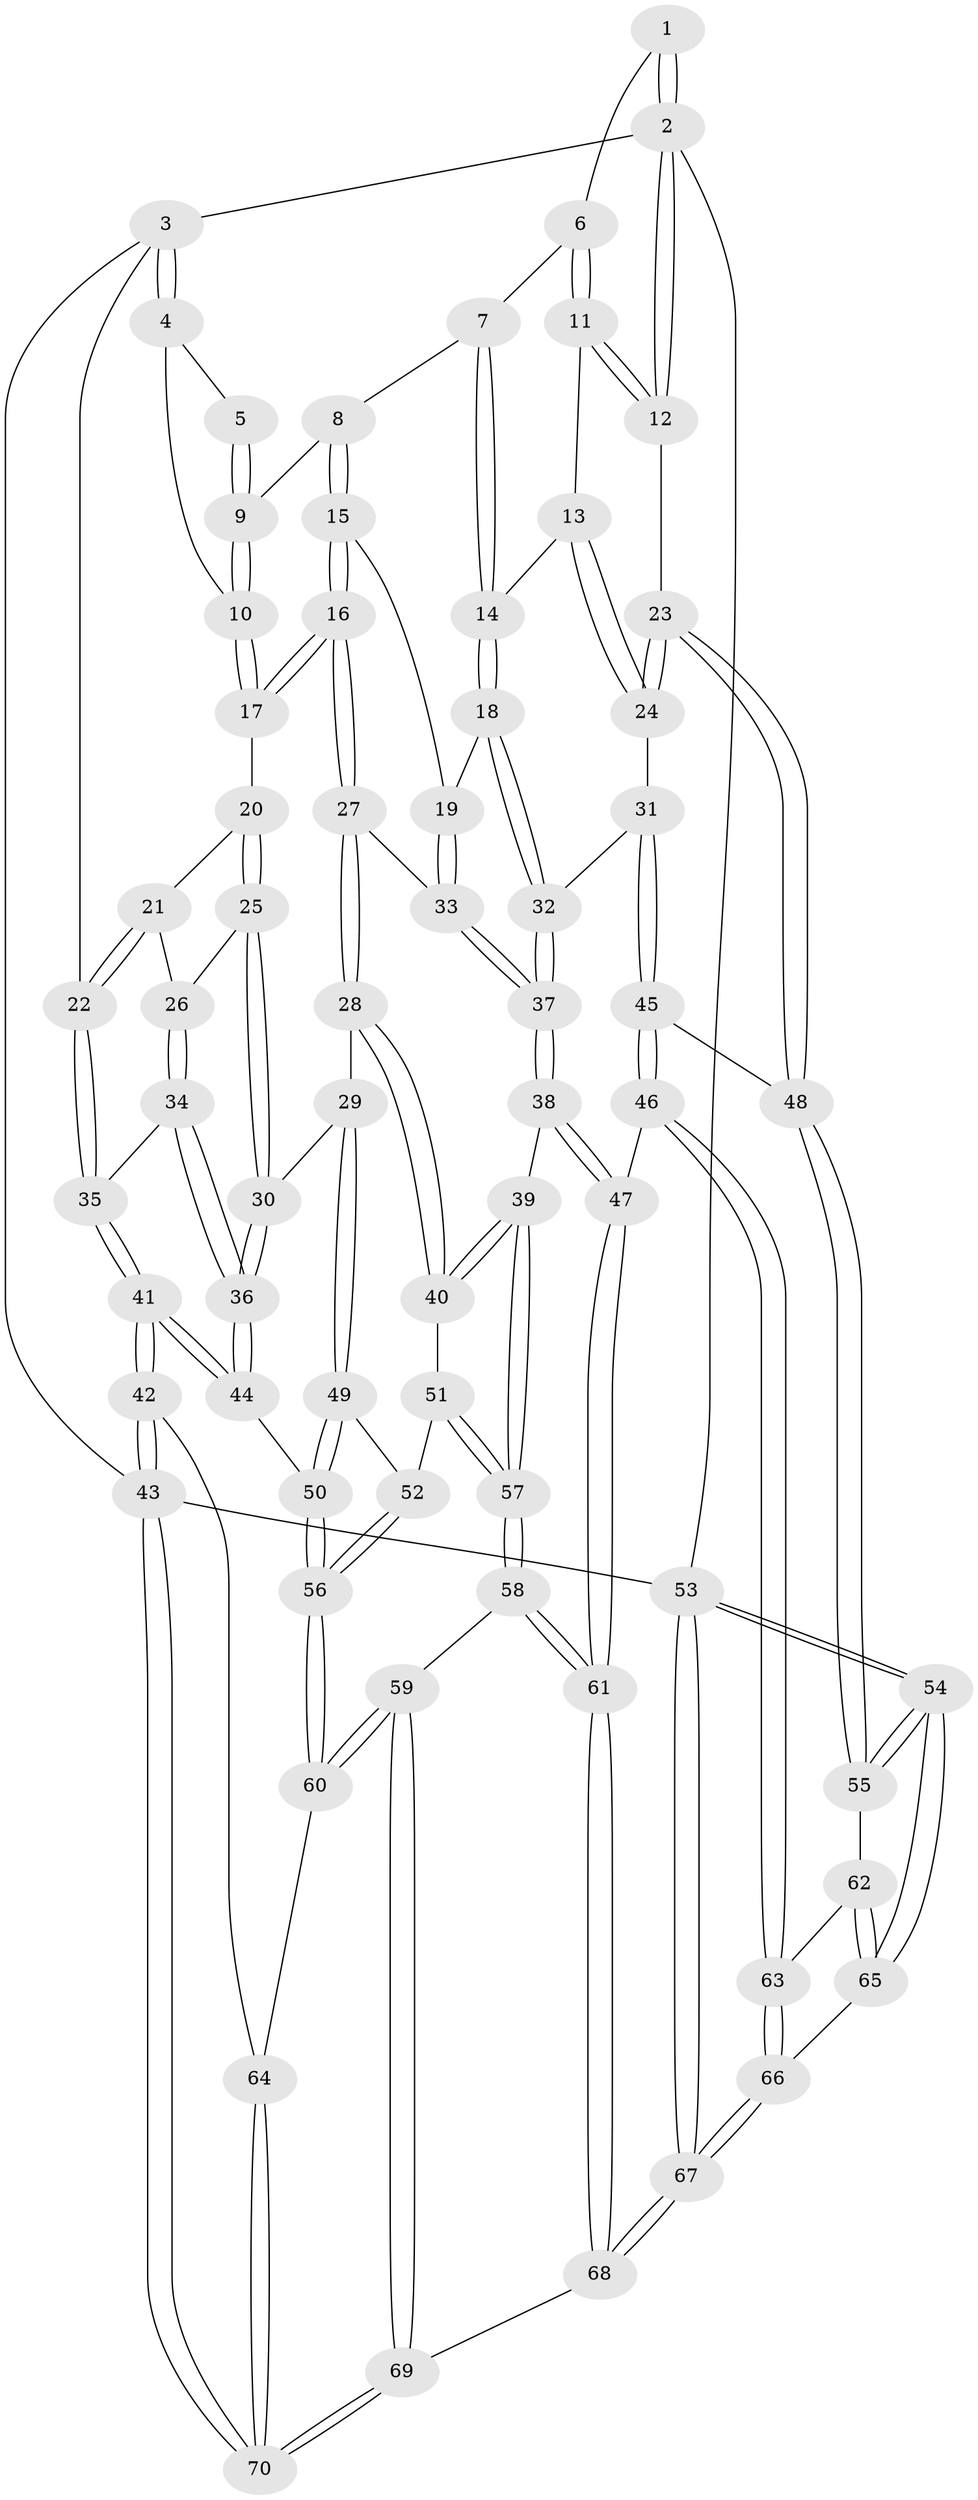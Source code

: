 // coarse degree distribution, {3: 0.1, 6: 0.075, 7: 0.025, 4: 0.525, 5: 0.275}
// Generated by graph-tools (version 1.1) at 2025/42/03/06/25 10:42:29]
// undirected, 70 vertices, 172 edges
graph export_dot {
graph [start="1"]
  node [color=gray90,style=filled];
  1 [pos="+0.77946053392532+0"];
  2 [pos="+1+0"];
  3 [pos="+0+0"];
  4 [pos="+0.2848536166469607+0"];
  5 [pos="+0.6763669406617586+0"];
  6 [pos="+0.8157949800347841+0"];
  7 [pos="+0.7733581210642662+0.09993558626860238"];
  8 [pos="+0.6138834837242599+0.11821907864435399"];
  9 [pos="+0.5886755590736988+0.06515002683983714"];
  10 [pos="+0.4084231713916162+0.09570779510807292"];
  11 [pos="+0.9654233922013248+0.141572999105385"];
  12 [pos="+1+0.12754915668740235"];
  13 [pos="+0.855679915004192+0.23037752791768418"];
  14 [pos="+0.801637297689517+0.239234230428441"];
  15 [pos="+0.6138418997398967+0.18765540364285038"];
  16 [pos="+0.3974404079500591+0.23248246381441204"];
  17 [pos="+0.3766026002000793+0.20812481728427348"];
  18 [pos="+0.7761821152861089+0.26424531185095823"];
  19 [pos="+0.6583136888347031+0.2546264300975073"];
  20 [pos="+0.30574965527157416+0.21155270985370658"];
  21 [pos="+0+0.014972355660428005"];
  22 [pos="+0+0"];
  23 [pos="+1+0.31626691151482017"];
  24 [pos="+0.9729642814528758+0.33854913091026273"];
  25 [pos="+0.23098147423846477+0.31738813727932264"];
  26 [pos="+0.10966736494855167+0.29075164554707195"];
  27 [pos="+0.4157707698732227+0.28747156451379935"];
  28 [pos="+0.38298454104888346+0.4361505592494904"];
  29 [pos="+0.25942505926041326+0.45370857027453176"];
  30 [pos="+0.23760007670991543+0.44486262027444023"];
  31 [pos="+0.8731575209155896+0.43814125004578486"];
  32 [pos="+0.7907078382586054+0.3592985187218998"];
  33 [pos="+0.5920313031327104+0.3459800499352483"];
  34 [pos="+0.10690155271090258+0.40700545961781015"];
  35 [pos="+0+0.16694518146522386"];
  36 [pos="+0.12103615527476848+0.4669552314561737"];
  37 [pos="+0.6106796627693807+0.5167312036527375"];
  38 [pos="+0.5908611151472546+0.5907170268615028"];
  39 [pos="+0.5389936911844956+0.5811157598558396"];
  40 [pos="+0.5108359007614004+0.5710338494667072"];
  41 [pos="+0+0.602357941260689"];
  42 [pos="+0+0.8578361306080488"];
  43 [pos="+0+1"];
  44 [pos="+0+0.6109813702283"];
  45 [pos="+0.8869296286567546+0.5165224340242487"];
  46 [pos="+0.722927251558975+0.695651632960168"];
  47 [pos="+0.6695564249525667+0.6819716126638373"];
  48 [pos="+1+0.5520732746889123"];
  49 [pos="+0.26658789813153744+0.5447892255348677"];
  50 [pos="+0.07865706975758407+0.6829563518261381"];
  51 [pos="+0.3899897076310283+0.6166821041100014"];
  52 [pos="+0.3076070130839651+0.6299655316542633"];
  53 [pos="+1+1"];
  54 [pos="+1+1"];
  55 [pos="+1+0.5862044291006047"];
  56 [pos="+0.17867767803404952+0.7761765851740159"];
  57 [pos="+0.34252989531838396+0.8051902997688225"];
  58 [pos="+0.32370884170837794+0.8359722149696384"];
  59 [pos="+0.21139722137612024+0.8204513336439151"];
  60 [pos="+0.1880539039486492+0.7986006034092001"];
  61 [pos="+0.4769580167618003+0.9182524609333012"];
  62 [pos="+0.8871635895017714+0.7063206672587087"];
  63 [pos="+0.7316523934417801+0.7044975747270378"];
  64 [pos="+0.09484468829636895+0.8714172743013194"];
  65 [pos="+1+0.9133537975284584"];
  66 [pos="+0.7333849345709204+0.7082524640598497"];
  67 [pos="+0.9684615826125755+1"];
  68 [pos="+0.5127968218431987+1"];
  69 [pos="+0.1931826754967073+1"];
  70 [pos="+0+1"];
  1 -- 2;
  1 -- 2;
  1 -- 6;
  2 -- 3;
  2 -- 12;
  2 -- 12;
  2 -- 53;
  3 -- 4;
  3 -- 4;
  3 -- 22;
  3 -- 43;
  4 -- 5;
  4 -- 10;
  5 -- 9;
  5 -- 9;
  6 -- 7;
  6 -- 11;
  6 -- 11;
  7 -- 8;
  7 -- 14;
  7 -- 14;
  8 -- 9;
  8 -- 15;
  8 -- 15;
  9 -- 10;
  9 -- 10;
  10 -- 17;
  10 -- 17;
  11 -- 12;
  11 -- 12;
  11 -- 13;
  12 -- 23;
  13 -- 14;
  13 -- 24;
  13 -- 24;
  14 -- 18;
  14 -- 18;
  15 -- 16;
  15 -- 16;
  15 -- 19;
  16 -- 17;
  16 -- 17;
  16 -- 27;
  16 -- 27;
  17 -- 20;
  18 -- 19;
  18 -- 32;
  18 -- 32;
  19 -- 33;
  19 -- 33;
  20 -- 21;
  20 -- 25;
  20 -- 25;
  21 -- 22;
  21 -- 22;
  21 -- 26;
  22 -- 35;
  22 -- 35;
  23 -- 24;
  23 -- 24;
  23 -- 48;
  23 -- 48;
  24 -- 31;
  25 -- 26;
  25 -- 30;
  25 -- 30;
  26 -- 34;
  26 -- 34;
  27 -- 28;
  27 -- 28;
  27 -- 33;
  28 -- 29;
  28 -- 40;
  28 -- 40;
  29 -- 30;
  29 -- 49;
  29 -- 49;
  30 -- 36;
  30 -- 36;
  31 -- 32;
  31 -- 45;
  31 -- 45;
  32 -- 37;
  32 -- 37;
  33 -- 37;
  33 -- 37;
  34 -- 35;
  34 -- 36;
  34 -- 36;
  35 -- 41;
  35 -- 41;
  36 -- 44;
  36 -- 44;
  37 -- 38;
  37 -- 38;
  38 -- 39;
  38 -- 47;
  38 -- 47;
  39 -- 40;
  39 -- 40;
  39 -- 57;
  39 -- 57;
  40 -- 51;
  41 -- 42;
  41 -- 42;
  41 -- 44;
  41 -- 44;
  42 -- 43;
  42 -- 43;
  42 -- 64;
  43 -- 70;
  43 -- 70;
  43 -- 53;
  44 -- 50;
  45 -- 46;
  45 -- 46;
  45 -- 48;
  46 -- 47;
  46 -- 63;
  46 -- 63;
  47 -- 61;
  47 -- 61;
  48 -- 55;
  48 -- 55;
  49 -- 50;
  49 -- 50;
  49 -- 52;
  50 -- 56;
  50 -- 56;
  51 -- 52;
  51 -- 57;
  51 -- 57;
  52 -- 56;
  52 -- 56;
  53 -- 54;
  53 -- 54;
  53 -- 67;
  53 -- 67;
  54 -- 55;
  54 -- 55;
  54 -- 65;
  54 -- 65;
  55 -- 62;
  56 -- 60;
  56 -- 60;
  57 -- 58;
  57 -- 58;
  58 -- 59;
  58 -- 61;
  58 -- 61;
  59 -- 60;
  59 -- 60;
  59 -- 69;
  59 -- 69;
  60 -- 64;
  61 -- 68;
  61 -- 68;
  62 -- 63;
  62 -- 65;
  62 -- 65;
  63 -- 66;
  63 -- 66;
  64 -- 70;
  64 -- 70;
  65 -- 66;
  66 -- 67;
  66 -- 67;
  67 -- 68;
  67 -- 68;
  68 -- 69;
  69 -- 70;
  69 -- 70;
}
